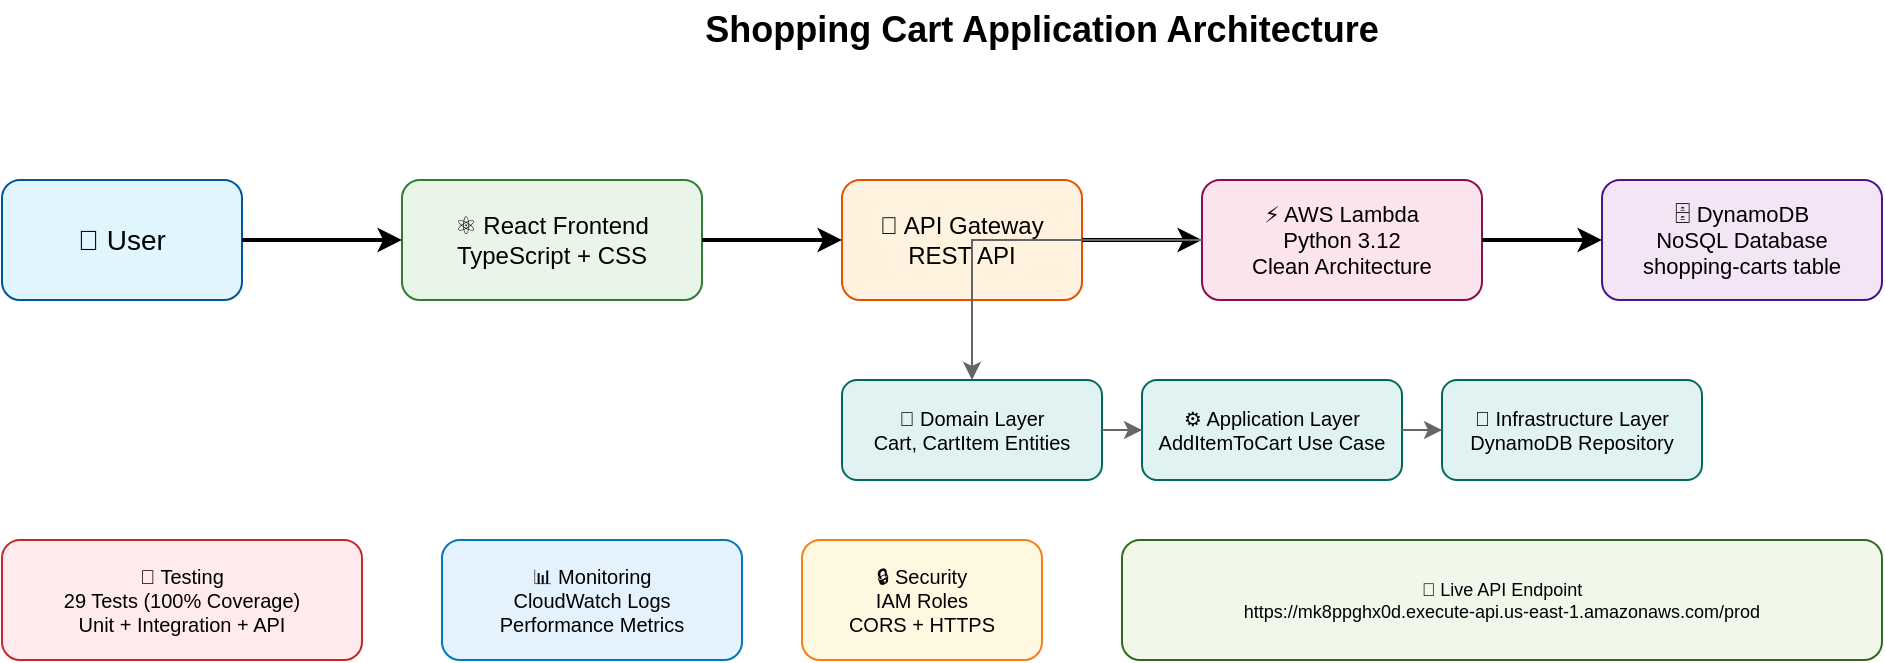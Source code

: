 <mxfile version="24.7.17">
  <diagram name="Shopping Cart Architecture" id="simple-arch">
    <mxGraphModel dx="1200" dy="800" grid="1" gridSize="10" guides="1" tooltips="1" connect="1" arrows="1" fold="1" page="1" pageScale="1" pageWidth="1169" pageHeight="827">
      <root>
        <mxCell id="0" />
        <mxCell id="1" parent="0" />
        
        <mxCell id="title" value="Shopping Cart Application Architecture" style="text;html=1;align=center;verticalAlign=middle;whiteSpace=wrap;rounded=0;fontSize=18;fontStyle=1;" vertex="1" parent="1">
          <mxGeometry x="400" y="30" width="400" height="30" as="geometry" />
        </mxCell>
        
        <mxCell id="user" value="👤 User" style="rounded=1;whiteSpace=wrap;html=1;fillColor=#e1f5fe;strokeColor=#01579b;fontSize=14;" vertex="1" parent="1">
          <mxGeometry x="80" y="120" width="120" height="60" as="geometry" />
        </mxCell>
        
        <mxCell id="frontend" value="⚛️ React Frontend&#xa;TypeScript + CSS" style="rounded=1;whiteSpace=wrap;html=1;fillColor=#e8f5e8;strokeColor=#2e7d32;fontSize=12;" vertex="1" parent="1">
          <mxGeometry x="280" y="120" width="150" height="60" as="geometry" />
        </mxCell>
        
        <mxCell id="api-gateway" value="🚪 API Gateway&#xa;REST API" style="rounded=1;whiteSpace=wrap;html=1;fillColor=#fff3e0;strokeColor=#e65100;fontSize=12;" vertex="1" parent="1">
          <mxGeometry x="500" y="120" width="120" height="60" as="geometry" />
        </mxCell>
        
        <mxCell id="lambda" value="⚡ AWS Lambda&#xa;Python 3.12&#xa;Clean Architecture" style="rounded=1;whiteSpace=wrap;html=1;fillColor=#fce4ec;strokeColor=#880e4f;fontSize=11;" vertex="1" parent="1">
          <mxGeometry x="680" y="120" width="140" height="60" as="geometry" />
        </mxCell>
        
        <mxCell id="dynamodb" value="🗄️ DynamoDB&#xa;NoSQL Database&#xa;shopping-carts table" style="rounded=1;whiteSpace=wrap;html=1;fillColor=#f3e5f5;strokeColor=#4a148c;fontSize=11;" vertex="1" parent="1">
          <mxGeometry x="880" y="120" width="140" height="60" as="geometry" />
        </mxCell>
        
        <mxCell id="domain" value="🎯 Domain Layer&#xa;Cart, CartItem Entities" style="rounded=1;whiteSpace=wrap;html=1;fillColor=#e0f2f1;strokeColor=#00695c;fontSize=10;" vertex="1" parent="1">
          <mxGeometry x="500" y="220" width="130" height="50" as="geometry" />
        </mxCell>
        
        <mxCell id="application" value="⚙️ Application Layer&#xa;AddItemToCart Use Case" style="rounded=1;whiteSpace=wrap;html=1;fillColor=#e0f2f1;strokeColor=#00695c;fontSize=10;" vertex="1" parent="1">
          <mxGeometry x="650" y="220" width="130" height="50" as="geometry" />
        </mxCell>
        
        <mxCell id="infrastructure" value="🔧 Infrastructure Layer&#xa;DynamoDB Repository" style="rounded=1;whiteSpace=wrap;html=1;fillColor=#e0f2f1;strokeColor=#00695c;fontSize=10;" vertex="1" parent="1">
          <mxGeometry x="800" y="220" width="130" height="50" as="geometry" />
        </mxCell>
        
        <mxCell id="testing" value="🧪 Testing&#xa;29 Tests (100% Coverage)&#xa;Unit + Integration + API" style="rounded=1;whiteSpace=wrap;html=1;fillColor=#ffebee;strokeColor=#c62828;fontSize=10;" vertex="1" parent="1">
          <mxGeometry x="80" y="300" width="180" height="60" as="geometry" />
        </mxCell>
        
        <mxCell id="monitoring" value="📊 Monitoring&#xa;CloudWatch Logs&#xa;Performance Metrics" style="rounded=1;whiteSpace=wrap;html=1;fillColor=#e3f2fd;strokeColor=#0277bd;fontSize=10;" vertex="1" parent="1">
          <mxGeometry x="300" y="300" width="150" height="60" as="geometry" />
        </mxCell>
        
        <mxCell id="security" value="🔒 Security&#xa;IAM Roles&#xa;CORS + HTTPS" style="rounded=1;whiteSpace=wrap;html=1;fillColor=#fff8e1;strokeColor=#f57f17;fontSize=10;" vertex="1" parent="1">
          <mxGeometry x="480" y="300" width="120" height="60" as="geometry" />
        </mxCell>
        
        <mxCell id="endpoint" value="🔗 Live API Endpoint&#xa;https://mk8ppghx0d.execute-api.us-east-1.amazonaws.com/prod" style="rounded=1;whiteSpace=wrap;html=1;fillColor=#f1f8e9;strokeColor=#33691e;fontSize=9;" vertex="1" parent="1">
          <mxGeometry x="640" y="300" width="380" height="60" as="geometry" />
        </mxCell>
        
        <mxCell id="arrow1" style="edgeStyle=orthogonalEdgeStyle;rounded=0;orthogonalLoop=1;jettySize=auto;html=1;strokeWidth=2;endArrow=classic;" edge="1" parent="1" source="user" target="frontend">
          <mxGeometry relative="1" as="geometry" />
        </mxCell>
        
        <mxCell id="arrow2" style="edgeStyle=orthogonalEdgeStyle;rounded=0;orthogonalLoop=1;jettySize=auto;html=1;strokeWidth=2;endArrow=classic;" edge="1" parent="1" source="frontend" target="api-gateway">
          <mxGeometry relative="1" as="geometry" />
        </mxCell>
        
        <mxCell id="arrow3" style="edgeStyle=orthogonalEdgeStyle;rounded=0;orthogonalLoop=1;jettySize=auto;html=1;strokeWidth=2;endArrow=classic;" edge="1" parent="1" source="api-gateway" target="lambda">
          <mxGeometry relative="1" as="geometry" />
        </mxCell>
        
        <mxCell id="arrow4" style="edgeStyle=orthogonalEdgeStyle;rounded=0;orthogonalLoop=1;jettySize=auto;html=1;strokeWidth=2;endArrow=classic;" edge="1" parent="1" source="lambda" target="dynamodb">
          <mxGeometry relative="1" as="geometry" />
        </mxCell>
        
        <mxCell id="arrow5" style="edgeStyle=orthogonalEdgeStyle;rounded=0;orthogonalLoop=1;jettySize=auto;html=1;strokeWidth=1;endArrow=classic;strokeColor=#666666;" edge="1" parent="1" source="lambda" target="domain">
          <mxGeometry relative="1" as="geometry" />
        </mxCell>
        
        <mxCell id="arrow6" style="edgeStyle=orthogonalEdgeStyle;rounded=0;orthogonalLoop=1;jettySize=auto;html=1;strokeWidth=1;endArrow=classic;strokeColor=#666666;" edge="1" parent="1" source="domain" target="application">
          <mxGeometry relative="1" as="geometry" />
        </mxCell>
        
        <mxCell id="arrow7" style="edgeStyle=orthogonalEdgeStyle;rounded=0;orthogonalLoop=1;jettySize=auto;html=1;strokeWidth=1;endArrow=classic;strokeColor=#666666;" edge="1" parent="1" source="application" target="infrastructure">
          <mxGeometry relative="1" as="geometry" />
        </mxCell>
        
      </root>
    </mxGraphModel>
  </diagram>
</mxfile>
